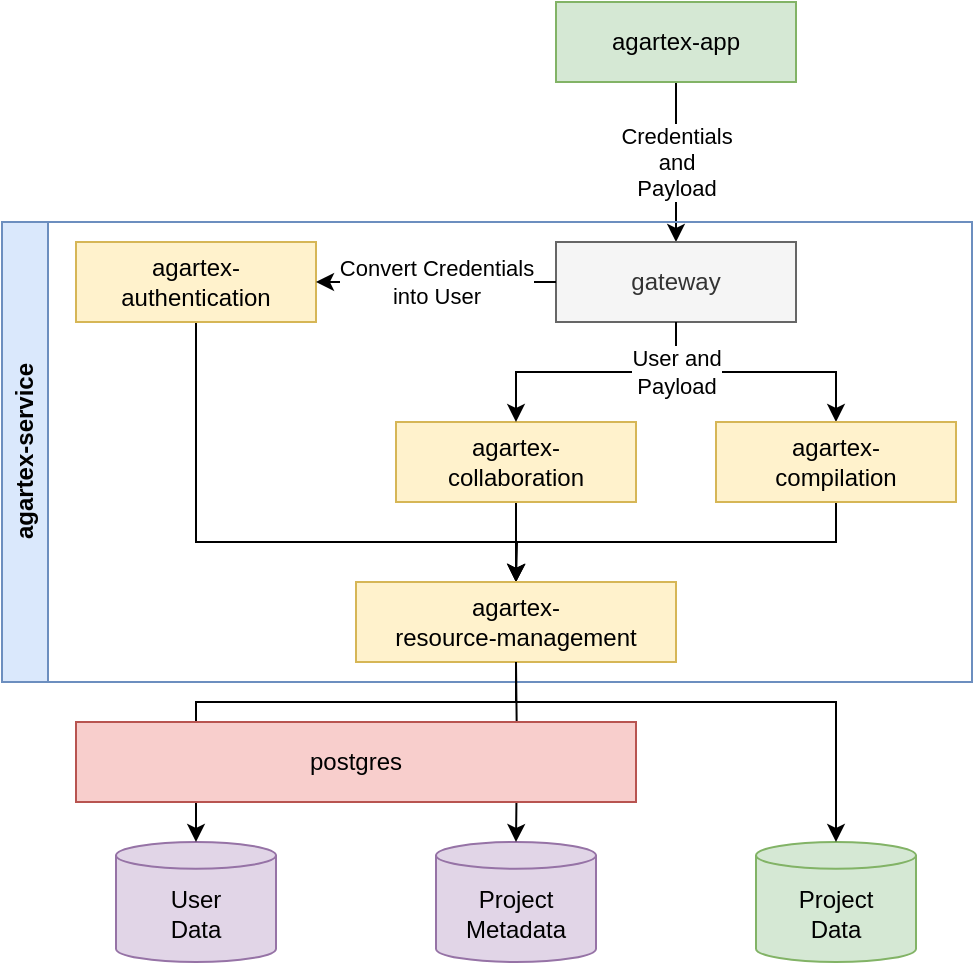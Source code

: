 <mxfile version="21.1.2" type="device">
  <diagram name="Page-1" id="FUFa9jqPCzs9HxzX1R3K">
    <mxGraphModel dx="1434" dy="852" grid="1" gridSize="10" guides="1" tooltips="1" connect="1" arrows="1" fold="1" page="1" pageScale="1" pageWidth="850" pageHeight="1100" math="0" shadow="0">
      <root>
        <mxCell id="0" />
        <mxCell id="1" parent="0" />
        <mxCell id="3wblzy1XHl_DWWg0G7P6-25" value="Credentials&lt;br&gt;and&lt;br&gt;Payload" style="edgeStyle=orthogonalEdgeStyle;rounded=0;orthogonalLoop=1;jettySize=auto;html=1;exitX=0.5;exitY=1;exitDx=0;exitDy=0;entryX=0.5;entryY=0;entryDx=0;entryDy=0;" parent="1" source="3wblzy1XHl_DWWg0G7P6-14" target="3wblzy1XHl_DWWg0G7P6-16" edge="1">
          <mxGeometry relative="1" as="geometry" />
        </mxCell>
        <mxCell id="3wblzy1XHl_DWWg0G7P6-14" value="agartex-app" style="rounded=0;whiteSpace=wrap;html=1;fillColor=#d5e8d4;strokeColor=#82b366;" parent="1" vertex="1">
          <mxGeometry x="460" y="280" width="120" height="40" as="geometry" />
        </mxCell>
        <mxCell id="3wblzy1XHl_DWWg0G7P6-36" value="agartex-service" style="swimlane;horizontal=0;whiteSpace=wrap;html=1;fillColor=#dae8fc;strokeColor=#6c8ebf;" parent="1" vertex="1">
          <mxGeometry x="183" y="390" width="485" height="230" as="geometry" />
        </mxCell>
        <mxCell id="3wblzy1XHl_DWWg0G7P6-35" style="edgeStyle=orthogonalEdgeStyle;rounded=0;orthogonalLoop=1;jettySize=auto;html=1;exitX=0.5;exitY=1;exitDx=0;exitDy=0;entryX=0.5;entryY=0;entryDx=0;entryDy=0;" parent="3wblzy1XHl_DWWg0G7P6-36" source="3wblzy1XHl_DWWg0G7P6-16" target="3wblzy1XHl_DWWg0G7P6-18" edge="1">
          <mxGeometry relative="1" as="geometry" />
        </mxCell>
        <mxCell id="vltVSBaYRwaNU6VDjKT1-15" style="edgeStyle=orthogonalEdgeStyle;rounded=0;orthogonalLoop=1;jettySize=auto;html=1;exitX=0.5;exitY=1;exitDx=0;exitDy=0;entryX=0.5;entryY=0;entryDx=0;entryDy=0;" parent="3wblzy1XHl_DWWg0G7P6-36" source="3wblzy1XHl_DWWg0G7P6-19" target="vltVSBaYRwaNU6VDjKT1-12" edge="1">
          <mxGeometry relative="1" as="geometry">
            <Array as="points">
              <mxPoint x="97" y="160" />
              <mxPoint x="257" y="160" />
            </Array>
          </mxGeometry>
        </mxCell>
        <mxCell id="3wblzy1XHl_DWWg0G7P6-19" value="agartex-authentication" style="rounded=0;whiteSpace=wrap;html=1;fillColor=#fff2cc;strokeColor=#d6b656;" parent="3wblzy1XHl_DWWg0G7P6-36" vertex="1">
          <mxGeometry x="37" y="10" width="120" height="40" as="geometry" />
        </mxCell>
        <mxCell id="3wblzy1XHl_DWWg0G7P6-16" value="gateway" style="rounded=0;whiteSpace=wrap;html=1;fillColor=#f5f5f5;strokeColor=#666666;fontColor=#333333;" parent="3wblzy1XHl_DWWg0G7P6-36" vertex="1">
          <mxGeometry x="277" y="10" width="120" height="40" as="geometry" />
        </mxCell>
        <mxCell id="3wblzy1XHl_DWWg0G7P6-30" value="Convert Credentials&lt;br&gt;into User" style="edgeStyle=orthogonalEdgeStyle;rounded=0;orthogonalLoop=1;jettySize=auto;html=1;exitX=0;exitY=0.5;exitDx=0;exitDy=0;entryX=1;entryY=0.5;entryDx=0;entryDy=0;labelBackgroundColor=default;" parent="3wblzy1XHl_DWWg0G7P6-36" source="3wblzy1XHl_DWWg0G7P6-16" target="3wblzy1XHl_DWWg0G7P6-19" edge="1">
          <mxGeometry relative="1" as="geometry" />
        </mxCell>
        <mxCell id="vltVSBaYRwaNU6VDjKT1-14" style="edgeStyle=orthogonalEdgeStyle;rounded=0;orthogonalLoop=1;jettySize=auto;html=1;entryX=0.5;entryY=0;entryDx=0;entryDy=0;" parent="3wblzy1XHl_DWWg0G7P6-36" source="3wblzy1XHl_DWWg0G7P6-17" target="vltVSBaYRwaNU6VDjKT1-12" edge="1">
          <mxGeometry relative="1" as="geometry" />
        </mxCell>
        <mxCell id="3wblzy1XHl_DWWg0G7P6-17" value="agartex-&lt;br&gt;collaboration" style="rounded=0;whiteSpace=wrap;html=1;fillColor=#fff2cc;strokeColor=#d6b656;" parent="3wblzy1XHl_DWWg0G7P6-36" vertex="1">
          <mxGeometry x="197" y="100" width="120" height="40" as="geometry" />
        </mxCell>
        <mxCell id="3wblzy1XHl_DWWg0G7P6-34" value="User and&lt;br&gt;Payload" style="edgeStyle=orthogonalEdgeStyle;rounded=0;orthogonalLoop=1;jettySize=auto;html=1;exitX=0.5;exitY=1;exitDx=0;exitDy=0;entryX=0.5;entryY=0;entryDx=0;entryDy=0;" parent="3wblzy1XHl_DWWg0G7P6-36" source="3wblzy1XHl_DWWg0G7P6-16" target="3wblzy1XHl_DWWg0G7P6-17" edge="1">
          <mxGeometry x="-0.615" relative="1" as="geometry">
            <mxPoint as="offset" />
          </mxGeometry>
        </mxCell>
        <mxCell id="vltVSBaYRwaNU6VDjKT1-16" style="edgeStyle=orthogonalEdgeStyle;rounded=0;orthogonalLoop=1;jettySize=auto;html=1;exitX=0.5;exitY=1;exitDx=0;exitDy=0;" parent="3wblzy1XHl_DWWg0G7P6-36" source="3wblzy1XHl_DWWg0G7P6-18" edge="1">
          <mxGeometry relative="1" as="geometry">
            <mxPoint x="257" y="180" as="targetPoint" />
          </mxGeometry>
        </mxCell>
        <mxCell id="3wblzy1XHl_DWWg0G7P6-18" value="agartex-&lt;br&gt;compilation" style="rounded=0;whiteSpace=wrap;html=1;fillColor=#fff2cc;strokeColor=#d6b656;" parent="3wblzy1XHl_DWWg0G7P6-36" vertex="1">
          <mxGeometry x="357" y="100" width="120" height="40" as="geometry" />
        </mxCell>
        <mxCell id="vltVSBaYRwaNU6VDjKT1-12" value="agartex-&lt;br&gt;resource-management" style="rounded=0;whiteSpace=wrap;html=1;fillColor=#fff2cc;strokeColor=#d6b656;" parent="3wblzy1XHl_DWWg0G7P6-36" vertex="1">
          <mxGeometry x="177" y="180" width="160" height="40" as="geometry" />
        </mxCell>
        <mxCell id="3wblzy1XHl_DWWg0G7P6-41" value="Project&lt;br&gt;Data" style="shape=cylinder3;whiteSpace=wrap;html=1;boundedLbl=1;backgroundOutline=1;size=6.683;fillColor=#d5e8d4;strokeColor=#82b366;" parent="1" vertex="1">
          <mxGeometry x="560" y="700" width="80" height="60" as="geometry" />
        </mxCell>
        <mxCell id="3wblzy1XHl_DWWg0G7P6-39" value="User&lt;br&gt;Data" style="shape=cylinder3;whiteSpace=wrap;html=1;boundedLbl=1;backgroundOutline=1;size=6.683;fillColor=#e1d5e7;strokeColor=#9673a6;" parent="1" vertex="1">
          <mxGeometry x="240" y="700" width="80" height="60" as="geometry" />
        </mxCell>
        <mxCell id="3wblzy1XHl_DWWg0G7P6-40" value="Project&lt;br&gt;Metadata" style="shape=cylinder3;whiteSpace=wrap;html=1;boundedLbl=1;backgroundOutline=1;size=6.683;fillColor=#e1d5e7;strokeColor=#9673a6;" parent="1" vertex="1">
          <mxGeometry x="400" y="700" width="80" height="60" as="geometry" />
        </mxCell>
        <mxCell id="vltVSBaYRwaNU6VDjKT1-11" style="edgeStyle=orthogonalEdgeStyle;rounded=0;orthogonalLoop=1;jettySize=auto;html=1;" parent="1" target="3wblzy1XHl_DWWg0G7P6-40" edge="1">
          <mxGeometry relative="1" as="geometry">
            <mxPoint x="440" y="610" as="sourcePoint" />
          </mxGeometry>
        </mxCell>
        <mxCell id="vltVSBaYRwaNU6VDjKT1-17" style="edgeStyle=orthogonalEdgeStyle;rounded=0;orthogonalLoop=1;jettySize=auto;html=1;exitX=0.5;exitY=1;exitDx=0;exitDy=0;" parent="1" source="vltVSBaYRwaNU6VDjKT1-12" target="3wblzy1XHl_DWWg0G7P6-39" edge="1">
          <mxGeometry relative="1" as="geometry">
            <Array as="points">
              <mxPoint x="440" y="630" />
              <mxPoint x="280" y="630" />
            </Array>
          </mxGeometry>
        </mxCell>
        <mxCell id="vltVSBaYRwaNU6VDjKT1-18" style="edgeStyle=orthogonalEdgeStyle;rounded=0;orthogonalLoop=1;jettySize=auto;html=1;exitX=0.5;exitY=1;exitDx=0;exitDy=0;entryX=0.5;entryY=0;entryDx=0;entryDy=0;entryPerimeter=0;" parent="1" source="vltVSBaYRwaNU6VDjKT1-12" target="3wblzy1XHl_DWWg0G7P6-41" edge="1">
          <mxGeometry relative="1" as="geometry">
            <Array as="points">
              <mxPoint x="440" y="630" />
              <mxPoint x="600" y="630" />
            </Array>
          </mxGeometry>
        </mxCell>
        <mxCell id="3wblzy1XHl_DWWg0G7P6-43" value="postgres" style="rounded=0;whiteSpace=wrap;html=1;fillColor=#f8cecc;strokeColor=#b85450;" parent="1" vertex="1">
          <mxGeometry x="220" y="640" width="280" height="40" as="geometry" />
        </mxCell>
      </root>
    </mxGraphModel>
  </diagram>
</mxfile>
